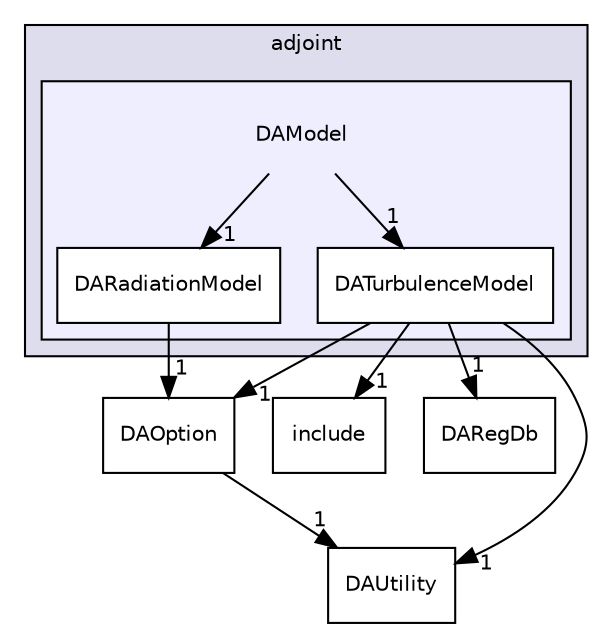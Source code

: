digraph "dafoam/src/adjoint/DAModel" {
  bgcolor=transparent;
  compound=true
  node [ fontsize="10", fontname="Helvetica"];
  edge [ labelfontsize="10", labelfontname="Helvetica"];
  subgraph clusterdir_f5514f987767675d2ddbed85ad2de067 {
    graph [ bgcolor="#ddddee", pencolor="black", label="adjoint" fontname="Helvetica", fontsize="10", URL="dir_f5514f987767675d2ddbed85ad2de067.html"]
  subgraph clusterdir_0e038532d2d478fb20f067fb4c41f83e {
    graph [ bgcolor="#eeeeff", pencolor="black", label="" URL="dir_0e038532d2d478fb20f067fb4c41f83e.html"];
    dir_0e038532d2d478fb20f067fb4c41f83e [shape=plaintext label="DAModel"];
    dir_84dc04b439b147eabb3b1f52846e5fdb [shape=box label="DARadiationModel" color="black" fillcolor="white" style="filled" URL="dir_84dc04b439b147eabb3b1f52846e5fdb.html"];
    dir_a9b11936805b795b6397e9f882cee431 [shape=box label="DATurbulenceModel" color="black" fillcolor="white" style="filled" URL="dir_a9b11936805b795b6397e9f882cee431.html"];
  }
  }
  dir_7df341fe0193531049da9f2466a34806 [shape=box label="include" URL="dir_7df341fe0193531049da9f2466a34806.html"];
  dir_7f5514a39c79bf07c6260b1d89aae56a [shape=box label="DARegDb" URL="dir_7f5514a39c79bf07c6260b1d89aae56a.html"];
  dir_3e1a3916256641cd890d01e288a238af [shape=box label="DAOption" URL="dir_3e1a3916256641cd890d01e288a238af.html"];
  dir_cf971f353ff72be402d0f8c332203c9b [shape=box label="DAUtility" URL="dir_cf971f353ff72be402d0f8c332203c9b.html"];
  dir_84dc04b439b147eabb3b1f52846e5fdb->dir_3e1a3916256641cd890d01e288a238af [headlabel="1", labeldistance=1.5 headhref="dir_000013_000016.html"];
  dir_3e1a3916256641cd890d01e288a238af->dir_cf971f353ff72be402d0f8c332203c9b [headlabel="1", labeldistance=1.5 headhref="dir_000016_000025.html"];
  dir_0e038532d2d478fb20f067fb4c41f83e->dir_84dc04b439b147eabb3b1f52846e5fdb [headlabel="1", labeldistance=1.5 headhref="dir_000012_000013.html"];
  dir_0e038532d2d478fb20f067fb4c41f83e->dir_a9b11936805b795b6397e9f882cee431 [headlabel="1", labeldistance=1.5 headhref="dir_000012_000014.html"];
  dir_a9b11936805b795b6397e9f882cee431->dir_7df341fe0193531049da9f2466a34806 [headlabel="1", labeldistance=1.5 headhref="dir_000014_000026.html"];
  dir_a9b11936805b795b6397e9f882cee431->dir_7f5514a39c79bf07c6260b1d89aae56a [headlabel="1", labeldistance=1.5 headhref="dir_000014_000018.html"];
  dir_a9b11936805b795b6397e9f882cee431->dir_3e1a3916256641cd890d01e288a238af [headlabel="1", labeldistance=1.5 headhref="dir_000014_000016.html"];
  dir_a9b11936805b795b6397e9f882cee431->dir_cf971f353ff72be402d0f8c332203c9b [headlabel="1", labeldistance=1.5 headhref="dir_000014_000025.html"];
}
